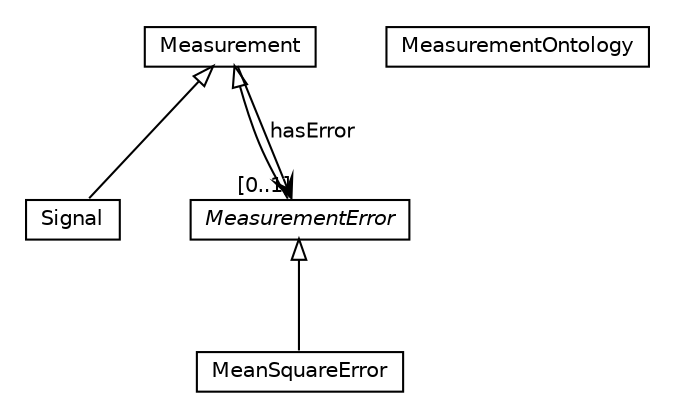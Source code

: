 #!/usr/local/bin/dot
#
# Class diagram 
# Generated by UMLGraph version R5_6-24-gf6e263 (http://www.umlgraph.org/)
#

digraph G {
	edge [fontname="Helvetica",fontsize=10,labelfontname="Helvetica",labelfontsize=10];
	node [fontname="Helvetica",fontsize=10,shape=plaintext];
	nodesep=0.25;
	ranksep=0.5;
	// org.universAAL.ontology.measurement.Signal
	c8174 [label=<<table title="org.universAAL.ontology.measurement.Signal" border="0" cellborder="1" cellspacing="0" cellpadding="2" port="p" href="./Signal.html">
		<tr><td><table border="0" cellspacing="0" cellpadding="1">
<tr><td align="center" balign="center"> Signal </td></tr>
		</table></td></tr>
		</table>>, URL="./Signal.html", fontname="Helvetica", fontcolor="black", fontsize=10.0];
	// org.universAAL.ontology.measurement.MeanSquareError
	c8175 [label=<<table title="org.universAAL.ontology.measurement.MeanSquareError" border="0" cellborder="1" cellspacing="0" cellpadding="2" port="p" href="./MeanSquareError.html">
		<tr><td><table border="0" cellspacing="0" cellpadding="1">
<tr><td align="center" balign="center"> MeanSquareError </td></tr>
		</table></td></tr>
		</table>>, URL="./MeanSquareError.html", fontname="Helvetica", fontcolor="black", fontsize=10.0];
	// org.universAAL.ontology.measurement.MeasurementOntology
	c8176 [label=<<table title="org.universAAL.ontology.measurement.MeasurementOntology" border="0" cellborder="1" cellspacing="0" cellpadding="2" port="p" href="./MeasurementOntology.html">
		<tr><td><table border="0" cellspacing="0" cellpadding="1">
<tr><td align="center" balign="center"> MeasurementOntology </td></tr>
		</table></td></tr>
		</table>>, URL="./MeasurementOntology.html", fontname="Helvetica", fontcolor="black", fontsize=10.0];
	// org.universAAL.ontology.measurement.MeasurementError
	c8177 [label=<<table title="org.universAAL.ontology.measurement.MeasurementError" border="0" cellborder="1" cellspacing="0" cellpadding="2" port="p" href="./MeasurementError.html">
		<tr><td><table border="0" cellspacing="0" cellpadding="1">
<tr><td align="center" balign="center"><font face="Helvetica-Oblique"> MeasurementError </font></td></tr>
		</table></td></tr>
		</table>>, URL="./MeasurementError.html", fontname="Helvetica", fontcolor="black", fontsize=10.0];
	// org.universAAL.ontology.measurement.Measurement
	c8178 [label=<<table title="org.universAAL.ontology.measurement.Measurement" border="0" cellborder="1" cellspacing="0" cellpadding="2" port="p" href="./Measurement.html">
		<tr><td><table border="0" cellspacing="0" cellpadding="1">
<tr><td align="center" balign="center"> Measurement </td></tr>
		</table></td></tr>
		</table>>, URL="./Measurement.html", fontname="Helvetica", fontcolor="black", fontsize=10.0];
	//org.universAAL.ontology.measurement.Signal extends org.universAAL.ontology.measurement.Measurement
	c8178:p -> c8174:p [dir=back,arrowtail=empty];
	//org.universAAL.ontology.measurement.MeanSquareError extends org.universAAL.ontology.measurement.MeasurementError
	c8177:p -> c8175:p [dir=back,arrowtail=empty];
	//org.universAAL.ontology.measurement.MeasurementError extends org.universAAL.ontology.measurement.Measurement
	c8178:p -> c8177:p [dir=back,arrowtail=empty];
	// org.universAAL.ontology.measurement.Measurement NAVASSOC org.universAAL.ontology.measurement.MeasurementError
	c8178:p -> c8177:p [taillabel="", label="hasError", headlabel="[0..1]", fontname="Helvetica", fontcolor="black", fontsize=10.0, color="black", arrowhead=open];
}

